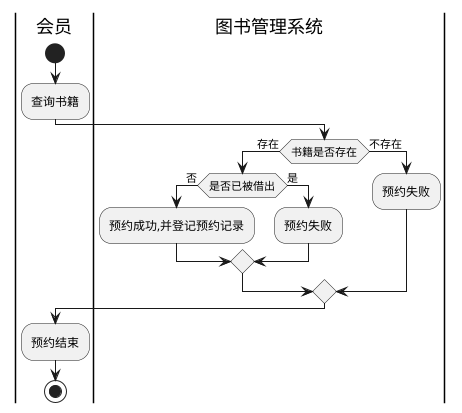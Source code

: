 @startuml
|会员|
start

:查询书籍;
|会员|
|图书管理系统|
if(书籍是否存在) then (存在)
if(是否已被借出) then (否)
:预约成功,并登记预约记录;
else (是)
:预约失败;
endif
else (不存在)
:预约失败;
endif
|图书管理系统|
|会员|
:预约结束;
stop
@enduml
